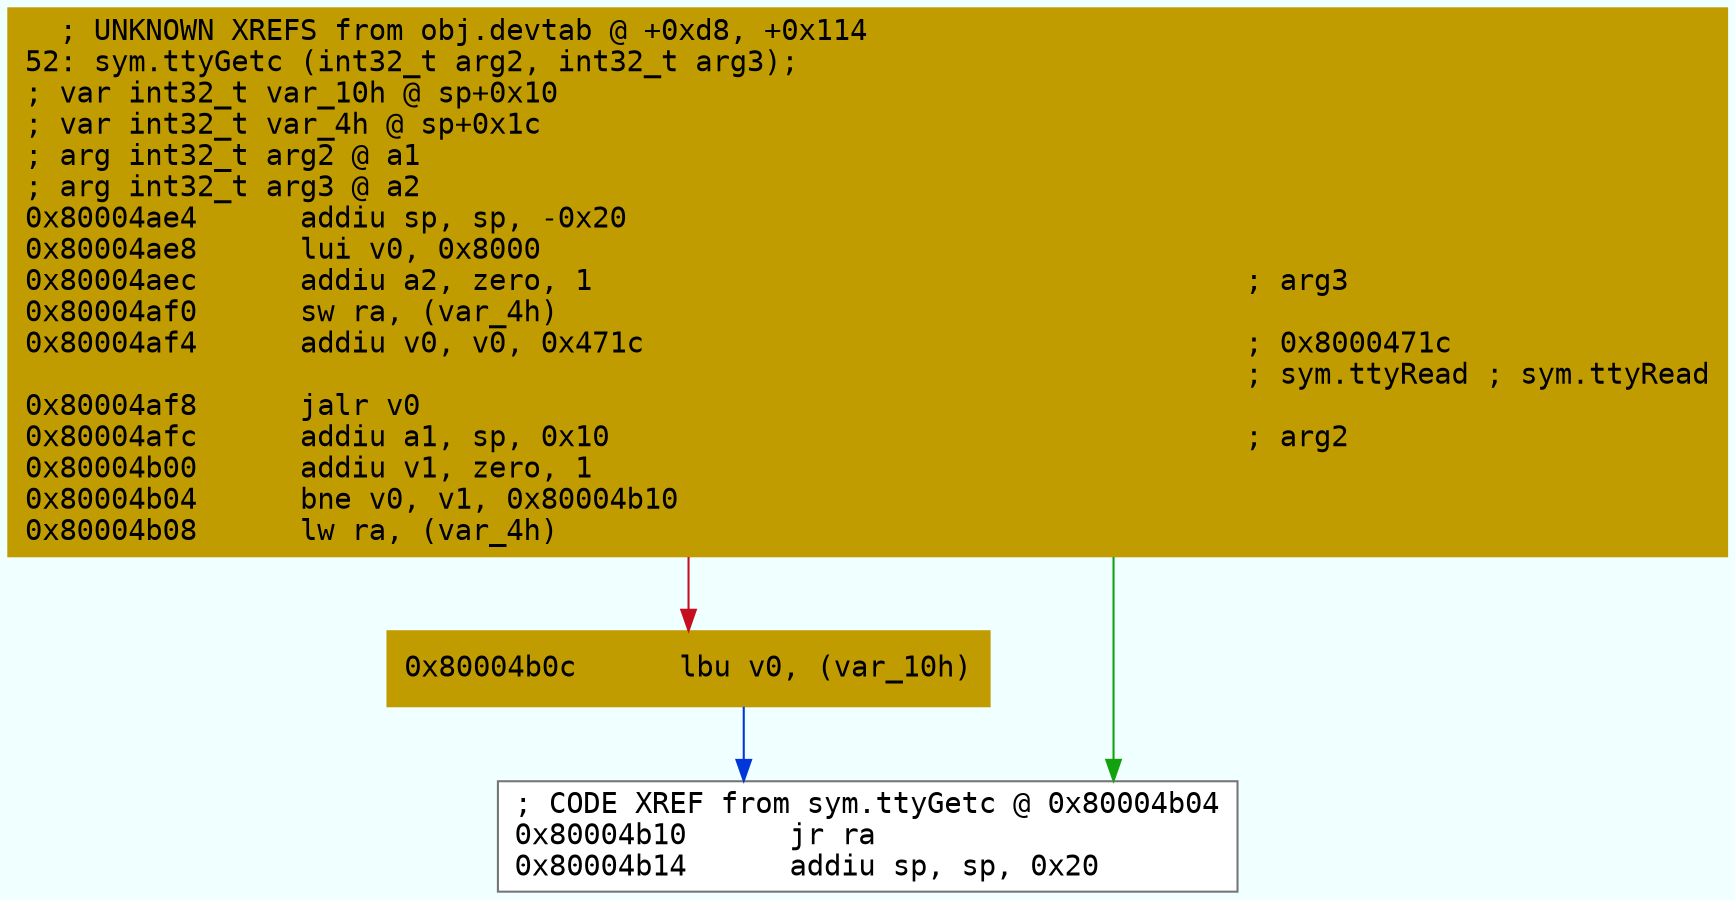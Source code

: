 digraph code {
	graph [bgcolor=azure fontsize=8 fontname="Courier" splines="ortho"];
	node [fillcolor=gray style=filled shape=box];
	edge [arrowhead="normal"];
	"0x80004ae4" [URL="sym.ttyGetc/0x80004ae4", fillcolor="#c19c00",color="#c19c00", fontname="Courier",label="  ; UNKNOWN XREFS from obj.devtab @ +0xd8, +0x114\l52: sym.ttyGetc (int32_t arg2, int32_t arg3);\l; var int32_t var_10h @ sp+0x10\l; var int32_t var_4h @ sp+0x1c\l; arg int32_t arg2 @ a1\l; arg int32_t arg3 @ a2\l0x80004ae4      addiu sp, sp, -0x20\l0x80004ae8      lui v0, 0x8000\l0x80004aec      addiu a2, zero, 1                                      ; arg3\l0x80004af0      sw ra, (var_4h)\l0x80004af4      addiu v0, v0, 0x471c                                   ; 0x8000471c\l                                                                       ; sym.ttyRead ; sym.ttyRead\l0x80004af8      jalr v0\l0x80004afc      addiu a1, sp, 0x10                                     ; arg2\l0x80004b00      addiu v1, zero, 1\l0x80004b04      bne v0, v1, 0x80004b10\l0x80004b08      lw ra, (var_4h)\l"]
	"0x80004b0c" [URL="sym.ttyGetc/0x80004b0c", fillcolor="#c19c00",color="#c19c00", fontname="Courier",label="0x80004b0c      lbu v0, (var_10h)\l"]
	"0x80004b10" [URL="sym.ttyGetc/0x80004b10", fillcolor="white",color="#767676", fontname="Courier",label="; CODE XREF from sym.ttyGetc @ 0x80004b04\l0x80004b10      jr ra\l0x80004b14      addiu sp, sp, 0x20\l"]
        "0x80004ae4" -> "0x80004b10" [color="#13a10e"];
        "0x80004ae4" -> "0x80004b0c" [color="#c50f1f"];
        "0x80004b0c" -> "0x80004b10" [color="#0037da"];
}
